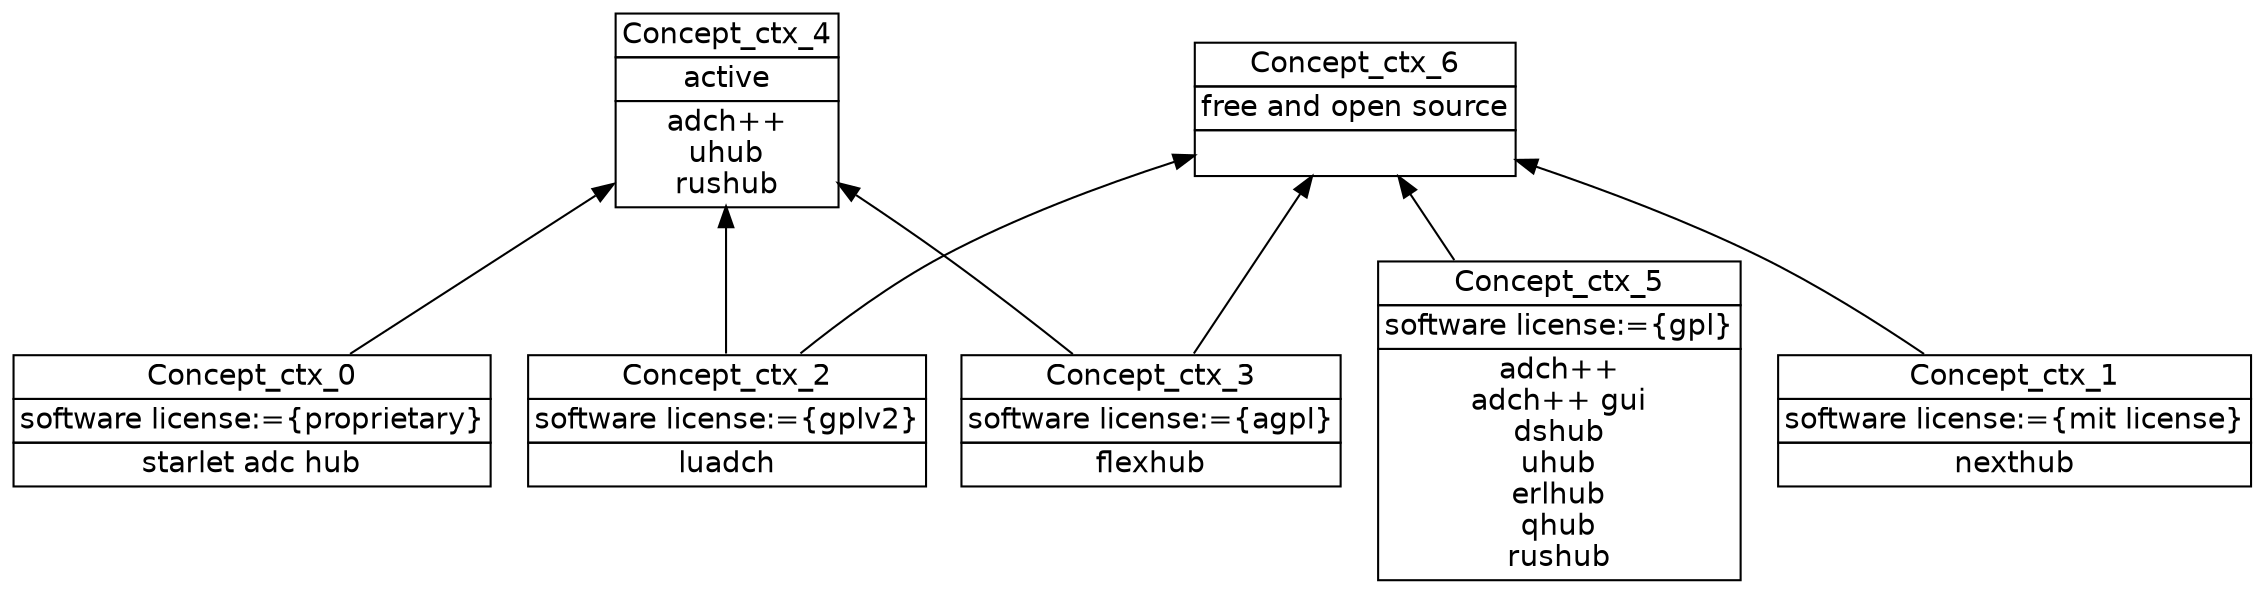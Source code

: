 digraph G { 
	rankdir=BT;
	margin=0;
	node [margin="0.03,0.03",fontname="DejaVu Sans"];
	ranksep=0.3;
	nodesep=0.2;
//graph[label="name:ctx,concept number:7,object number:12,attribute number:7"
3 [shape=none,label=<<table border="0" cellborder="1" cellspacing="0" port="p"><tr><td>Concept_ctx_0</td></tr><tr><td>software license:={proprietary}<br/></td></tr><tr><td>starlet adc hub<br/></td></tr></table>>];
4 [shape=none,label=<<table border="0" cellborder="1" cellspacing="0" port="p"><tr><td>Concept_ctx_1</td></tr><tr><td>software license:={mit license}<br/></td></tr><tr><td>nexthub<br/></td></tr></table>>];
5 [shape=none,label=<<table border="0" cellborder="1" cellspacing="0" port="p"><tr><td>Concept_ctx_3</td></tr><tr><td>software license:={agpl}<br/></td></tr><tr><td>flexhub<br/></td></tr></table>>];
1 [shape=none,label=<<table border="0" cellborder="1" cellspacing="0" port="p"><tr><td>Concept_ctx_4</td></tr><tr><td>active<br/></td></tr><tr><td>adch++<br/>uhub<br/>rushub<br/></td></tr></table>>];
2 [shape=none,label=<<table border="0" cellborder="1" cellspacing="0" port="p"><tr><td>Concept_ctx_5</td></tr><tr><td>software license:={gpl}<br/></td></tr><tr><td>adch++<br/>adch++ gui<br/>dshub<br/>uhub<br/>erlhub<br/>qhub<br/>rushub<br/></td></tr></table>>];
0 [shape=none,label=<<table border="0" cellborder="1" cellspacing="0" port="p"><tr><td>Concept_ctx_6</td></tr><tr><td>free and open source<br/></td></tr><tr><td><br/></td></tr></table>>];
6 [shape=none,label=<<table border="0" cellborder="1" cellspacing="0" port="p"><tr><td>Concept_ctx_2</td></tr><tr><td>software license:={gplv2}<br/></td></tr><tr><td>luadch<br/></td></tr></table>>];
	5:p -> 1:p
	6:p -> 1:p
	3:p -> 1:p
	5:p -> 0:p
	4:p -> 0:p
	6:p -> 0:p
	2:p -> 0:p
}